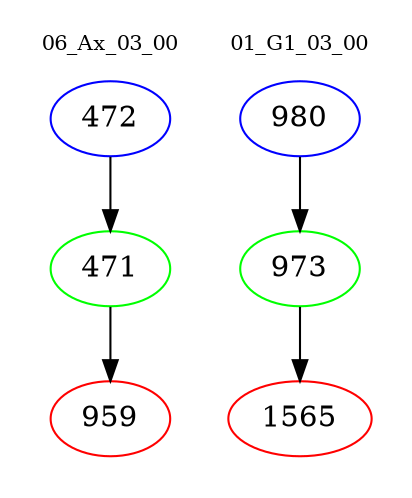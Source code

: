 digraph{
subgraph cluster_0 {
color = white
label = "06_Ax_03_00";
fontsize=10;
T0_472 [label="472", color="blue"]
T0_472 -> T0_471 [color="black"]
T0_471 [label="471", color="green"]
T0_471 -> T0_959 [color="black"]
T0_959 [label="959", color="red"]
}
subgraph cluster_1 {
color = white
label = "01_G1_03_00";
fontsize=10;
T1_980 [label="980", color="blue"]
T1_980 -> T1_973 [color="black"]
T1_973 [label="973", color="green"]
T1_973 -> T1_1565 [color="black"]
T1_1565 [label="1565", color="red"]
}
}
